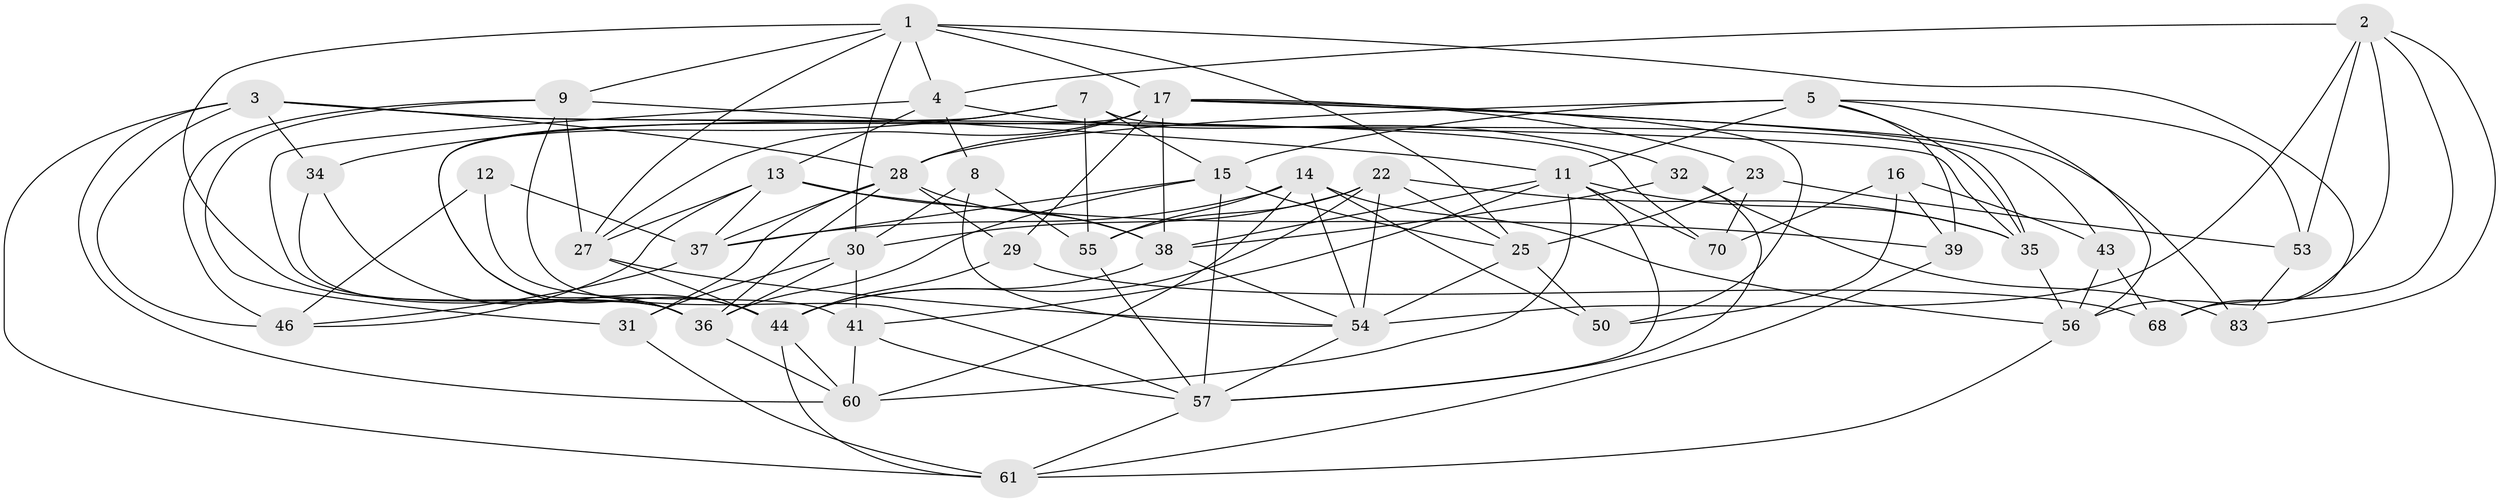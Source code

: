 // original degree distribution, {4: 1.0}
// Generated by graph-tools (version 1.1) at 2025/16/03/09/25 04:16:37]
// undirected, 45 vertices, 128 edges
graph export_dot {
graph [start="1"]
  node [color=gray90,style=filled];
  1 [super="+74+19"];
  2 [super="+6"];
  3 [super="+49+62"];
  4 [super="+10"];
  5 [super="+40+63"];
  7 [super="+48"];
  8;
  9 [super="+78"];
  11 [super="+33+20"];
  12;
  13 [super="+79"];
  14 [super="+24"];
  15 [super="+18"];
  16;
  17 [super="+59+26"];
  22 [super="+87"];
  23;
  25 [super="+64"];
  27 [super="+65"];
  28 [super="+80+77"];
  29;
  30 [super="+47"];
  31;
  32;
  34;
  35 [super="+42"];
  36 [super="+90+45"];
  37 [super="+69"];
  38 [super="+84"];
  39;
  41 [super="+52"];
  43;
  44 [super="+51+67"];
  46 [super="+81"];
  50;
  53;
  54 [super="+75"];
  55 [super="+58"];
  56 [super="+73"];
  57 [super="+82+66"];
  60 [super="+76"];
  61 [super="+85"];
  68;
  70;
  83;
  1 -- 27;
  1 -- 4;
  1 -- 36;
  1 -- 68;
  1 -- 9;
  1 -- 25;
  1 -- 30;
  1 -- 17;
  2 -- 53;
  2 -- 4;
  2 -- 83;
  2 -- 56;
  2 -- 68;
  2 -- 54;
  3 -- 35;
  3 -- 70;
  3 -- 34;
  3 -- 46 [weight=2];
  3 -- 60;
  3 -- 28;
  3 -- 61;
  4 -- 32;
  4 -- 8;
  4 -- 36;
  4 -- 13;
  5 -- 28;
  5 -- 53;
  5 -- 56;
  5 -- 35;
  5 -- 39;
  5 -- 11 [weight=2];
  5 -- 15;
  7 -- 15;
  7 -- 55 [weight=2];
  7 -- 44;
  7 -- 34;
  7 -- 35;
  8 -- 55;
  8 -- 54;
  8 -- 30;
  9 -- 57;
  9 -- 27;
  9 -- 46;
  9 -- 31;
  9 -- 11;
  11 -- 41;
  11 -- 38 [weight=2];
  11 -- 57;
  11 -- 35;
  11 -- 60;
  11 -- 70;
  12 -- 46;
  12 -- 41 [weight=2];
  12 -- 37;
  13 -- 38;
  13 -- 39;
  13 -- 27;
  13 -- 37;
  13 -- 46;
  14 -- 54;
  14 -- 60;
  14 -- 55;
  14 -- 56;
  14 -- 50;
  14 -- 37;
  15 -- 57;
  15 -- 36;
  15 -- 25;
  15 -- 37;
  16 -- 50;
  16 -- 70;
  16 -- 39;
  16 -- 43;
  17 -- 50;
  17 -- 29;
  17 -- 83;
  17 -- 28;
  17 -- 38;
  17 -- 36;
  17 -- 23;
  17 -- 43;
  17 -- 27;
  22 -- 30;
  22 -- 44;
  22 -- 54;
  22 -- 55;
  22 -- 25;
  22 -- 35;
  23 -- 70;
  23 -- 25;
  23 -- 53;
  25 -- 50;
  25 -- 54;
  27 -- 44;
  27 -- 54;
  28 -- 36;
  28 -- 29;
  28 -- 38;
  28 -- 31;
  28 -- 37;
  29 -- 68;
  29 -- 44;
  30 -- 31;
  30 -- 41;
  30 -- 36;
  31 -- 61;
  32 -- 83;
  32 -- 57;
  32 -- 38;
  34 -- 36;
  34 -- 44;
  35 -- 56;
  36 -- 60;
  37 -- 46;
  38 -- 44;
  38 -- 54;
  39 -- 61;
  41 -- 60;
  41 -- 57;
  43 -- 68;
  43 -- 56;
  44 -- 60;
  44 -- 61;
  53 -- 83;
  54 -- 57;
  55 -- 57;
  56 -- 61;
  57 -- 61;
}
